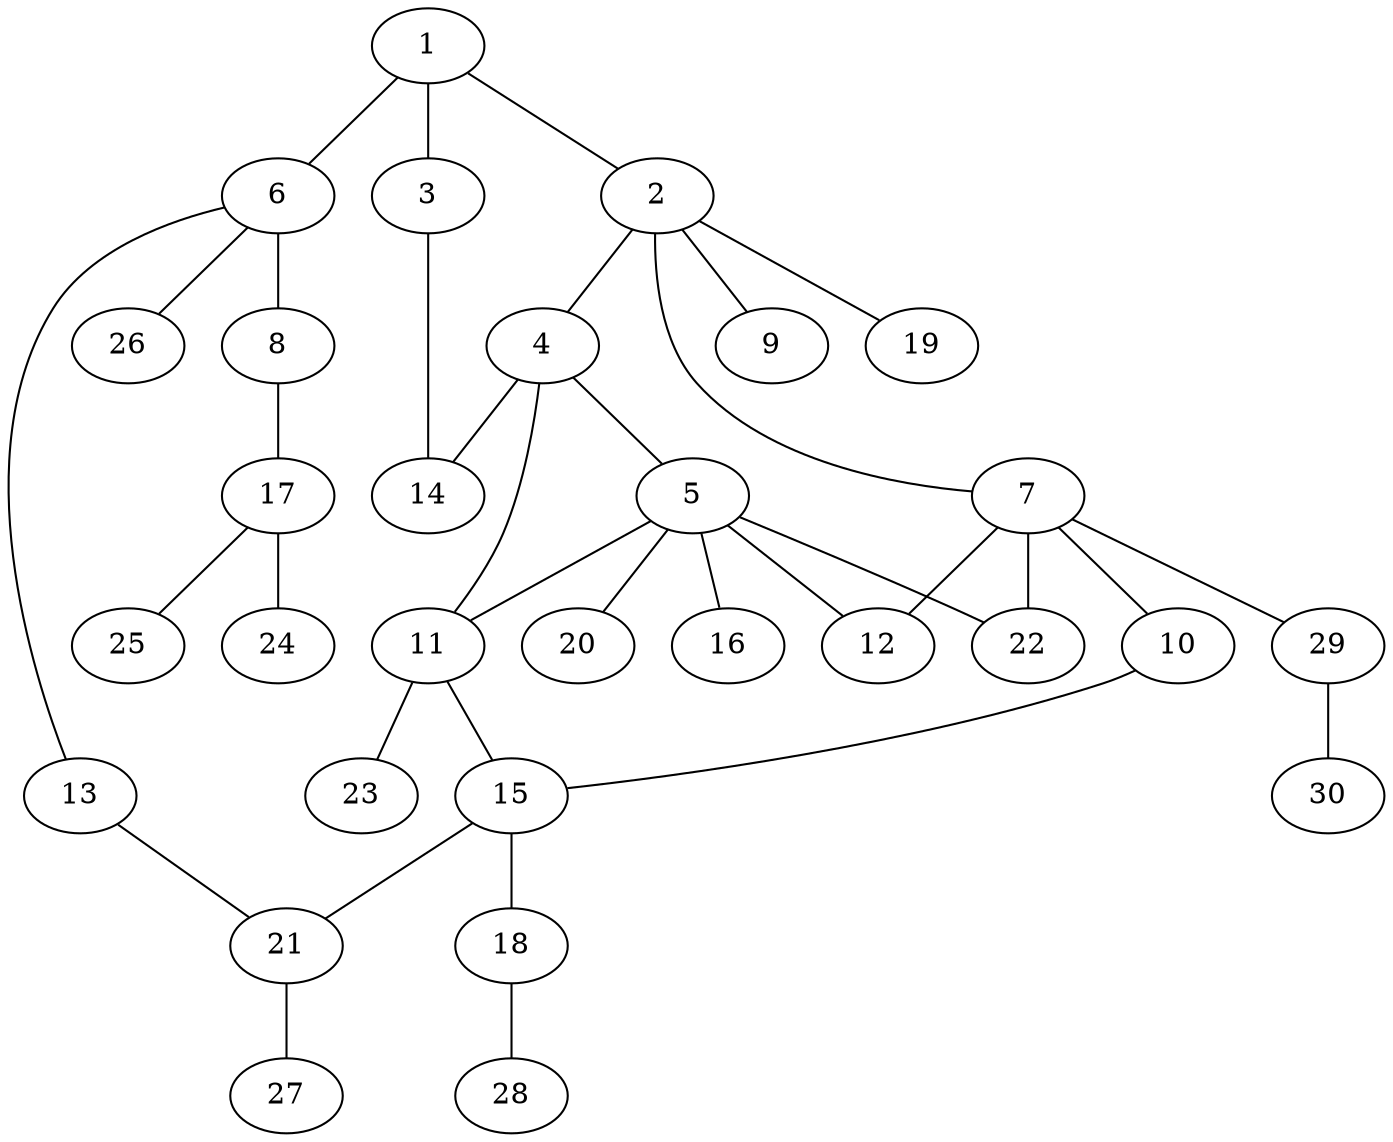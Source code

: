 graph graphname {1--2
1--3
1--6
2--4
2--7
2--9
2--19
3--14
4--5
4--11
4--14
5--11
5--12
5--16
5--20
5--22
6--8
6--13
6--26
7--10
7--12
7--22
7--29
8--17
10--15
11--15
11--23
13--21
15--18
15--21
17--24
17--25
18--28
21--27
29--30
}